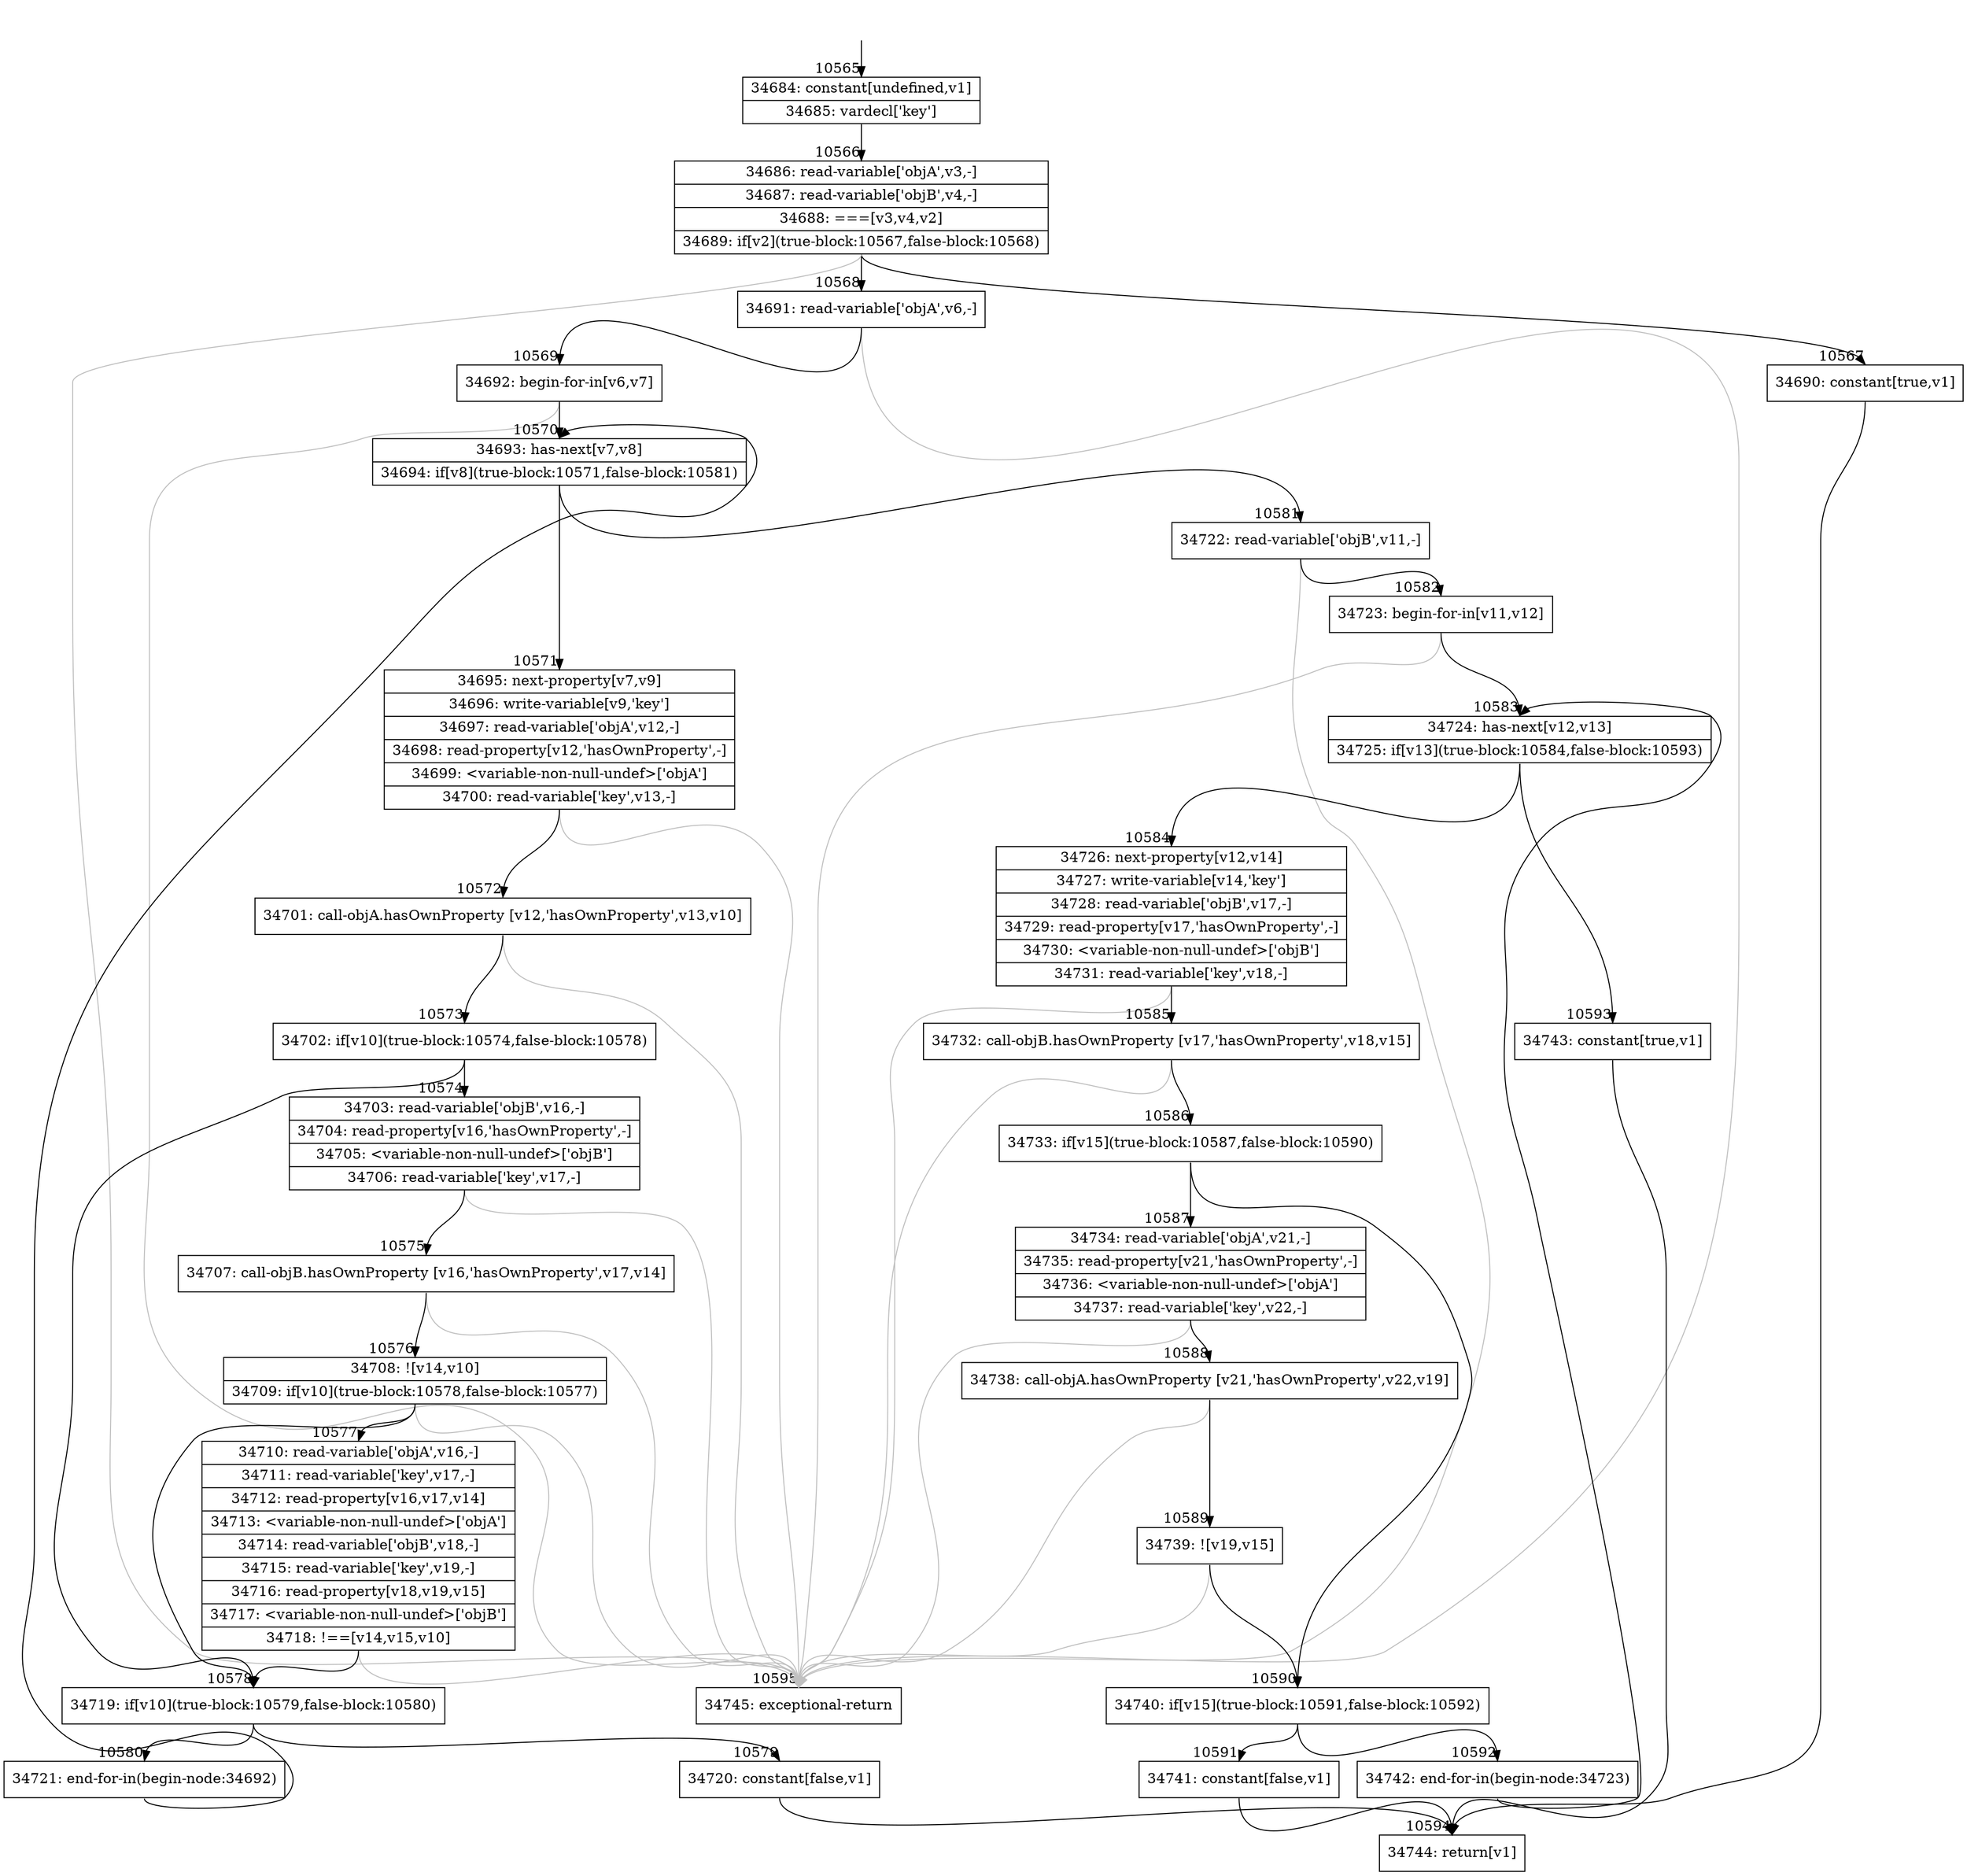 digraph {
rankdir="TD"
BB_entry804[shape=none,label=""];
BB_entry804 -> BB10565 [tailport=s, headport=n, headlabel="    10565"]
BB10565 [shape=record label="{34684: constant[undefined,v1]|34685: vardecl['key']}" ] 
BB10565 -> BB10566 [tailport=s, headport=n, headlabel="      10566"]
BB10566 [shape=record label="{34686: read-variable['objA',v3,-]|34687: read-variable['objB',v4,-]|34688: ===[v3,v4,v2]|34689: if[v2](true-block:10567,false-block:10568)}" ] 
BB10566 -> BB10567 [tailport=s, headport=n, headlabel="      10567"]
BB10566 -> BB10568 [tailport=s, headport=n, headlabel="      10568"]
BB10566 -> BB10595 [tailport=s, headport=n, color=gray, headlabel="      10595"]
BB10567 [shape=record label="{34690: constant[true,v1]}" ] 
BB10567 -> BB10594 [tailport=s, headport=n, headlabel="      10594"]
BB10568 [shape=record label="{34691: read-variable['objA',v6,-]}" ] 
BB10568 -> BB10569 [tailport=s, headport=n, headlabel="      10569"]
BB10568 -> BB10595 [tailport=s, headport=n, color=gray]
BB10569 [shape=record label="{34692: begin-for-in[v6,v7]}" ] 
BB10569 -> BB10570 [tailport=s, headport=n, headlabel="      10570"]
BB10569 -> BB10595 [tailport=s, headport=n, color=gray]
BB10570 [shape=record label="{34693: has-next[v7,v8]|34694: if[v8](true-block:10571,false-block:10581)}" ] 
BB10570 -> BB10571 [tailport=s, headport=n, headlabel="      10571"]
BB10570 -> BB10581 [tailport=s, headport=n, headlabel="      10581"]
BB10571 [shape=record label="{34695: next-property[v7,v9]|34696: write-variable[v9,'key']|34697: read-variable['objA',v12,-]|34698: read-property[v12,'hasOwnProperty',-]|34699: \<variable-non-null-undef\>['objA']|34700: read-variable['key',v13,-]}" ] 
BB10571 -> BB10572 [tailport=s, headport=n, headlabel="      10572"]
BB10571 -> BB10595 [tailport=s, headport=n, color=gray]
BB10572 [shape=record label="{34701: call-objA.hasOwnProperty [v12,'hasOwnProperty',v13,v10]}" ] 
BB10572 -> BB10573 [tailport=s, headport=n, headlabel="      10573"]
BB10572 -> BB10595 [tailport=s, headport=n, color=gray]
BB10573 [shape=record label="{34702: if[v10](true-block:10574,false-block:10578)}" ] 
BB10573 -> BB10578 [tailport=s, headport=n, headlabel="      10578"]
BB10573 -> BB10574 [tailport=s, headport=n, headlabel="      10574"]
BB10574 [shape=record label="{34703: read-variable['objB',v16,-]|34704: read-property[v16,'hasOwnProperty',-]|34705: \<variable-non-null-undef\>['objB']|34706: read-variable['key',v17,-]}" ] 
BB10574 -> BB10575 [tailport=s, headport=n, headlabel="      10575"]
BB10574 -> BB10595 [tailport=s, headport=n, color=gray]
BB10575 [shape=record label="{34707: call-objB.hasOwnProperty [v16,'hasOwnProperty',v17,v14]}" ] 
BB10575 -> BB10576 [tailport=s, headport=n, headlabel="      10576"]
BB10575 -> BB10595 [tailport=s, headport=n, color=gray]
BB10576 [shape=record label="{34708: ![v14,v10]|34709: if[v10](true-block:10578,false-block:10577)}" ] 
BB10576 -> BB10578 [tailport=s, headport=n]
BB10576 -> BB10577 [tailport=s, headport=n, headlabel="      10577"]
BB10576 -> BB10595 [tailport=s, headport=n, color=gray]
BB10577 [shape=record label="{34710: read-variable['objA',v16,-]|34711: read-variable['key',v17,-]|34712: read-property[v16,v17,v14]|34713: \<variable-non-null-undef\>['objA']|34714: read-variable['objB',v18,-]|34715: read-variable['key',v19,-]|34716: read-property[v18,v19,v15]|34717: \<variable-non-null-undef\>['objB']|34718: !==[v14,v15,v10]}" ] 
BB10577 -> BB10578 [tailport=s, headport=n]
BB10577 -> BB10595 [tailport=s, headport=n, color=gray]
BB10578 [shape=record label="{34719: if[v10](true-block:10579,false-block:10580)}" ] 
BB10578 -> BB10579 [tailport=s, headport=n, headlabel="      10579"]
BB10578 -> BB10580 [tailport=s, headport=n, headlabel="      10580"]
BB10579 [shape=record label="{34720: constant[false,v1]}" ] 
BB10579 -> BB10594 [tailport=s, headport=n]
BB10580 [shape=record label="{34721: end-for-in(begin-node:34692)}" ] 
BB10580 -> BB10570 [tailport=s, headport=n]
BB10581 [shape=record label="{34722: read-variable['objB',v11,-]}" ] 
BB10581 -> BB10582 [tailport=s, headport=n, headlabel="      10582"]
BB10581 -> BB10595 [tailport=s, headport=n, color=gray]
BB10582 [shape=record label="{34723: begin-for-in[v11,v12]}" ] 
BB10582 -> BB10583 [tailport=s, headport=n, headlabel="      10583"]
BB10582 -> BB10595 [tailport=s, headport=n, color=gray]
BB10583 [shape=record label="{34724: has-next[v12,v13]|34725: if[v13](true-block:10584,false-block:10593)}" ] 
BB10583 -> BB10584 [tailport=s, headport=n, headlabel="      10584"]
BB10583 -> BB10593 [tailport=s, headport=n, headlabel="      10593"]
BB10584 [shape=record label="{34726: next-property[v12,v14]|34727: write-variable[v14,'key']|34728: read-variable['objB',v17,-]|34729: read-property[v17,'hasOwnProperty',-]|34730: \<variable-non-null-undef\>['objB']|34731: read-variable['key',v18,-]}" ] 
BB10584 -> BB10585 [tailport=s, headport=n, headlabel="      10585"]
BB10584 -> BB10595 [tailport=s, headport=n, color=gray]
BB10585 [shape=record label="{34732: call-objB.hasOwnProperty [v17,'hasOwnProperty',v18,v15]}" ] 
BB10585 -> BB10586 [tailport=s, headport=n, headlabel="      10586"]
BB10585 -> BB10595 [tailport=s, headport=n, color=gray]
BB10586 [shape=record label="{34733: if[v15](true-block:10587,false-block:10590)}" ] 
BB10586 -> BB10590 [tailport=s, headport=n, headlabel="      10590"]
BB10586 -> BB10587 [tailport=s, headport=n, headlabel="      10587"]
BB10587 [shape=record label="{34734: read-variable['objA',v21,-]|34735: read-property[v21,'hasOwnProperty',-]|34736: \<variable-non-null-undef\>['objA']|34737: read-variable['key',v22,-]}" ] 
BB10587 -> BB10588 [tailport=s, headport=n, headlabel="      10588"]
BB10587 -> BB10595 [tailport=s, headport=n, color=gray]
BB10588 [shape=record label="{34738: call-objA.hasOwnProperty [v21,'hasOwnProperty',v22,v19]}" ] 
BB10588 -> BB10589 [tailport=s, headport=n, headlabel="      10589"]
BB10588 -> BB10595 [tailport=s, headport=n, color=gray]
BB10589 [shape=record label="{34739: ![v19,v15]}" ] 
BB10589 -> BB10590 [tailport=s, headport=n]
BB10589 -> BB10595 [tailport=s, headport=n, color=gray]
BB10590 [shape=record label="{34740: if[v15](true-block:10591,false-block:10592)}" ] 
BB10590 -> BB10591 [tailport=s, headport=n, headlabel="      10591"]
BB10590 -> BB10592 [tailport=s, headport=n, headlabel="      10592"]
BB10591 [shape=record label="{34741: constant[false,v1]}" ] 
BB10591 -> BB10594 [tailport=s, headport=n]
BB10592 [shape=record label="{34742: end-for-in(begin-node:34723)}" ] 
BB10592 -> BB10583 [tailport=s, headport=n]
BB10593 [shape=record label="{34743: constant[true,v1]}" ] 
BB10593 -> BB10594 [tailport=s, headport=n]
BB10594 [shape=record label="{34744: return[v1]}" ] 
BB10595 [shape=record label="{34745: exceptional-return}" ] 
//#$~ 19072
}
